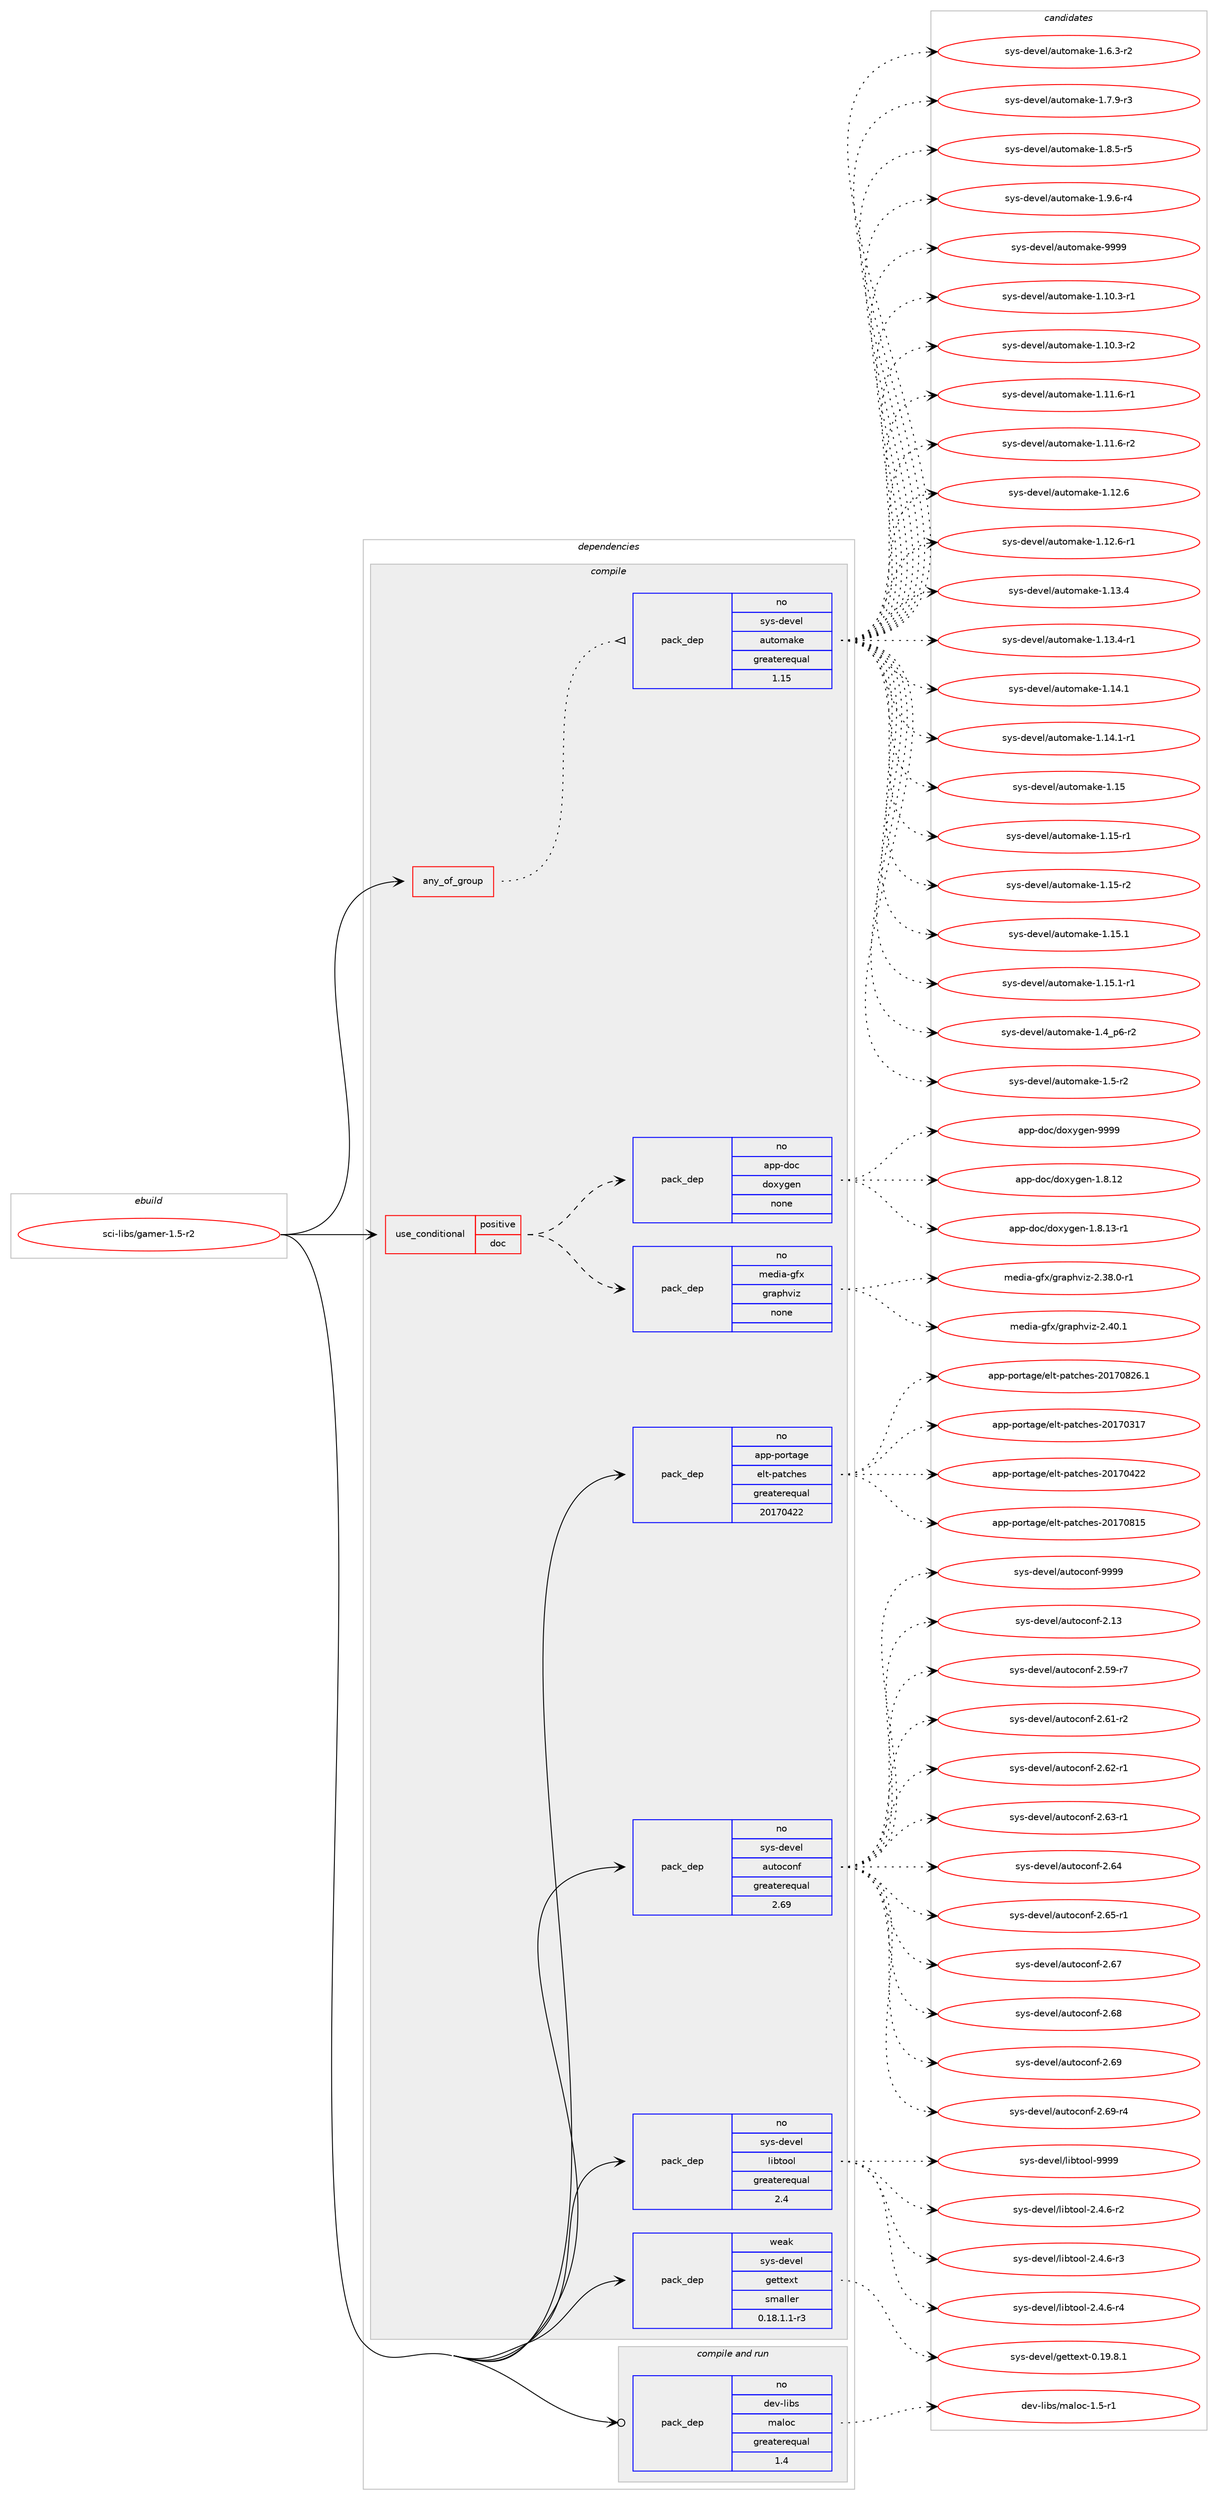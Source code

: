 digraph prolog {

# *************
# Graph options
# *************

newrank=true;
concentrate=true;
compound=true;
graph [rankdir=LR,fontname=Helvetica,fontsize=10,ranksep=1.5];#, ranksep=2.5, nodesep=0.2];
edge  [arrowhead=vee];
node  [fontname=Helvetica,fontsize=10];

# **********
# The ebuild
# **********

subgraph cluster_leftcol {
color=gray;
rank=same;
label=<<i>ebuild</i>>;
id [label="sci-libs/gamer-1.5-r2", color=red, width=4, href="../sci-libs/gamer-1.5-r2.svg"];
}

# ****************
# The dependencies
# ****************

subgraph cluster_midcol {
color=gray;
label=<<i>dependencies</i>>;
subgraph cluster_compile {
fillcolor="#eeeeee";
style=filled;
label=<<i>compile</i>>;
subgraph any7605 {
dependency451095 [label=<<TABLE BORDER="0" CELLBORDER="1" CELLSPACING="0" CELLPADDING="4"><TR><TD CELLPADDING="10">any_of_group</TD></TR></TABLE>>, shape=none, color=red];subgraph pack332840 {
dependency451096 [label=<<TABLE BORDER="0" CELLBORDER="1" CELLSPACING="0" CELLPADDING="4" WIDTH="220"><TR><TD ROWSPAN="6" CELLPADDING="30">pack_dep</TD></TR><TR><TD WIDTH="110">no</TD></TR><TR><TD>sys-devel</TD></TR><TR><TD>automake</TD></TR><TR><TD>greaterequal</TD></TR><TR><TD>1.15</TD></TR></TABLE>>, shape=none, color=blue];
}
dependency451095:e -> dependency451096:w [weight=20,style="dotted",arrowhead="oinv"];
}
id:e -> dependency451095:w [weight=20,style="solid",arrowhead="vee"];
subgraph cond110401 {
dependency451097 [label=<<TABLE BORDER="0" CELLBORDER="1" CELLSPACING="0" CELLPADDING="4"><TR><TD ROWSPAN="3" CELLPADDING="10">use_conditional</TD></TR><TR><TD>positive</TD></TR><TR><TD>doc</TD></TR></TABLE>>, shape=none, color=red];
subgraph pack332841 {
dependency451098 [label=<<TABLE BORDER="0" CELLBORDER="1" CELLSPACING="0" CELLPADDING="4" WIDTH="220"><TR><TD ROWSPAN="6" CELLPADDING="30">pack_dep</TD></TR><TR><TD WIDTH="110">no</TD></TR><TR><TD>media-gfx</TD></TR><TR><TD>graphviz</TD></TR><TR><TD>none</TD></TR><TR><TD></TD></TR></TABLE>>, shape=none, color=blue];
}
dependency451097:e -> dependency451098:w [weight=20,style="dashed",arrowhead="vee"];
subgraph pack332842 {
dependency451099 [label=<<TABLE BORDER="0" CELLBORDER="1" CELLSPACING="0" CELLPADDING="4" WIDTH="220"><TR><TD ROWSPAN="6" CELLPADDING="30">pack_dep</TD></TR><TR><TD WIDTH="110">no</TD></TR><TR><TD>app-doc</TD></TR><TR><TD>doxygen</TD></TR><TR><TD>none</TD></TR><TR><TD></TD></TR></TABLE>>, shape=none, color=blue];
}
dependency451097:e -> dependency451099:w [weight=20,style="dashed",arrowhead="vee"];
}
id:e -> dependency451097:w [weight=20,style="solid",arrowhead="vee"];
subgraph pack332843 {
dependency451100 [label=<<TABLE BORDER="0" CELLBORDER="1" CELLSPACING="0" CELLPADDING="4" WIDTH="220"><TR><TD ROWSPAN="6" CELLPADDING="30">pack_dep</TD></TR><TR><TD WIDTH="110">no</TD></TR><TR><TD>app-portage</TD></TR><TR><TD>elt-patches</TD></TR><TR><TD>greaterequal</TD></TR><TR><TD>20170422</TD></TR></TABLE>>, shape=none, color=blue];
}
id:e -> dependency451100:w [weight=20,style="solid",arrowhead="vee"];
subgraph pack332844 {
dependency451101 [label=<<TABLE BORDER="0" CELLBORDER="1" CELLSPACING="0" CELLPADDING="4" WIDTH="220"><TR><TD ROWSPAN="6" CELLPADDING="30">pack_dep</TD></TR><TR><TD WIDTH="110">no</TD></TR><TR><TD>sys-devel</TD></TR><TR><TD>autoconf</TD></TR><TR><TD>greaterequal</TD></TR><TR><TD>2.69</TD></TR></TABLE>>, shape=none, color=blue];
}
id:e -> dependency451101:w [weight=20,style="solid",arrowhead="vee"];
subgraph pack332845 {
dependency451102 [label=<<TABLE BORDER="0" CELLBORDER="1" CELLSPACING="0" CELLPADDING="4" WIDTH="220"><TR><TD ROWSPAN="6" CELLPADDING="30">pack_dep</TD></TR><TR><TD WIDTH="110">no</TD></TR><TR><TD>sys-devel</TD></TR><TR><TD>libtool</TD></TR><TR><TD>greaterequal</TD></TR><TR><TD>2.4</TD></TR></TABLE>>, shape=none, color=blue];
}
id:e -> dependency451102:w [weight=20,style="solid",arrowhead="vee"];
subgraph pack332846 {
dependency451103 [label=<<TABLE BORDER="0" CELLBORDER="1" CELLSPACING="0" CELLPADDING="4" WIDTH="220"><TR><TD ROWSPAN="6" CELLPADDING="30">pack_dep</TD></TR><TR><TD WIDTH="110">weak</TD></TR><TR><TD>sys-devel</TD></TR><TR><TD>gettext</TD></TR><TR><TD>smaller</TD></TR><TR><TD>0.18.1.1-r3</TD></TR></TABLE>>, shape=none, color=blue];
}
id:e -> dependency451103:w [weight=20,style="solid",arrowhead="vee"];
}
subgraph cluster_compileandrun {
fillcolor="#eeeeee";
style=filled;
label=<<i>compile and run</i>>;
subgraph pack332847 {
dependency451104 [label=<<TABLE BORDER="0" CELLBORDER="1" CELLSPACING="0" CELLPADDING="4" WIDTH="220"><TR><TD ROWSPAN="6" CELLPADDING="30">pack_dep</TD></TR><TR><TD WIDTH="110">no</TD></TR><TR><TD>dev-libs</TD></TR><TR><TD>maloc</TD></TR><TR><TD>greaterequal</TD></TR><TR><TD>1.4</TD></TR></TABLE>>, shape=none, color=blue];
}
id:e -> dependency451104:w [weight=20,style="solid",arrowhead="odotvee"];
}
subgraph cluster_run {
fillcolor="#eeeeee";
style=filled;
label=<<i>run</i>>;
}
}

# **************
# The candidates
# **************

subgraph cluster_choices {
rank=same;
color=gray;
label=<<i>candidates</i>>;

subgraph choice332840 {
color=black;
nodesep=1;
choice11512111545100101118101108479711711611110997107101454946494846514511449 [label="sys-devel/automake-1.10.3-r1", color=red, width=4,href="../sys-devel/automake-1.10.3-r1.svg"];
choice11512111545100101118101108479711711611110997107101454946494846514511450 [label="sys-devel/automake-1.10.3-r2", color=red, width=4,href="../sys-devel/automake-1.10.3-r2.svg"];
choice11512111545100101118101108479711711611110997107101454946494946544511449 [label="sys-devel/automake-1.11.6-r1", color=red, width=4,href="../sys-devel/automake-1.11.6-r1.svg"];
choice11512111545100101118101108479711711611110997107101454946494946544511450 [label="sys-devel/automake-1.11.6-r2", color=red, width=4,href="../sys-devel/automake-1.11.6-r2.svg"];
choice1151211154510010111810110847971171161111099710710145494649504654 [label="sys-devel/automake-1.12.6", color=red, width=4,href="../sys-devel/automake-1.12.6.svg"];
choice11512111545100101118101108479711711611110997107101454946495046544511449 [label="sys-devel/automake-1.12.6-r1", color=red, width=4,href="../sys-devel/automake-1.12.6-r1.svg"];
choice1151211154510010111810110847971171161111099710710145494649514652 [label="sys-devel/automake-1.13.4", color=red, width=4,href="../sys-devel/automake-1.13.4.svg"];
choice11512111545100101118101108479711711611110997107101454946495146524511449 [label="sys-devel/automake-1.13.4-r1", color=red, width=4,href="../sys-devel/automake-1.13.4-r1.svg"];
choice1151211154510010111810110847971171161111099710710145494649524649 [label="sys-devel/automake-1.14.1", color=red, width=4,href="../sys-devel/automake-1.14.1.svg"];
choice11512111545100101118101108479711711611110997107101454946495246494511449 [label="sys-devel/automake-1.14.1-r1", color=red, width=4,href="../sys-devel/automake-1.14.1-r1.svg"];
choice115121115451001011181011084797117116111109971071014549464953 [label="sys-devel/automake-1.15", color=red, width=4,href="../sys-devel/automake-1.15.svg"];
choice1151211154510010111810110847971171161111099710710145494649534511449 [label="sys-devel/automake-1.15-r1", color=red, width=4,href="../sys-devel/automake-1.15-r1.svg"];
choice1151211154510010111810110847971171161111099710710145494649534511450 [label="sys-devel/automake-1.15-r2", color=red, width=4,href="../sys-devel/automake-1.15-r2.svg"];
choice1151211154510010111810110847971171161111099710710145494649534649 [label="sys-devel/automake-1.15.1", color=red, width=4,href="../sys-devel/automake-1.15.1.svg"];
choice11512111545100101118101108479711711611110997107101454946495346494511449 [label="sys-devel/automake-1.15.1-r1", color=red, width=4,href="../sys-devel/automake-1.15.1-r1.svg"];
choice115121115451001011181011084797117116111109971071014549465295112544511450 [label="sys-devel/automake-1.4_p6-r2", color=red, width=4,href="../sys-devel/automake-1.4_p6-r2.svg"];
choice11512111545100101118101108479711711611110997107101454946534511450 [label="sys-devel/automake-1.5-r2", color=red, width=4,href="../sys-devel/automake-1.5-r2.svg"];
choice115121115451001011181011084797117116111109971071014549465446514511450 [label="sys-devel/automake-1.6.3-r2", color=red, width=4,href="../sys-devel/automake-1.6.3-r2.svg"];
choice115121115451001011181011084797117116111109971071014549465546574511451 [label="sys-devel/automake-1.7.9-r3", color=red, width=4,href="../sys-devel/automake-1.7.9-r3.svg"];
choice115121115451001011181011084797117116111109971071014549465646534511453 [label="sys-devel/automake-1.8.5-r5", color=red, width=4,href="../sys-devel/automake-1.8.5-r5.svg"];
choice115121115451001011181011084797117116111109971071014549465746544511452 [label="sys-devel/automake-1.9.6-r4", color=red, width=4,href="../sys-devel/automake-1.9.6-r4.svg"];
choice115121115451001011181011084797117116111109971071014557575757 [label="sys-devel/automake-9999", color=red, width=4,href="../sys-devel/automake-9999.svg"];
dependency451096:e -> choice11512111545100101118101108479711711611110997107101454946494846514511449:w [style=dotted,weight="100"];
dependency451096:e -> choice11512111545100101118101108479711711611110997107101454946494846514511450:w [style=dotted,weight="100"];
dependency451096:e -> choice11512111545100101118101108479711711611110997107101454946494946544511449:w [style=dotted,weight="100"];
dependency451096:e -> choice11512111545100101118101108479711711611110997107101454946494946544511450:w [style=dotted,weight="100"];
dependency451096:e -> choice1151211154510010111810110847971171161111099710710145494649504654:w [style=dotted,weight="100"];
dependency451096:e -> choice11512111545100101118101108479711711611110997107101454946495046544511449:w [style=dotted,weight="100"];
dependency451096:e -> choice1151211154510010111810110847971171161111099710710145494649514652:w [style=dotted,weight="100"];
dependency451096:e -> choice11512111545100101118101108479711711611110997107101454946495146524511449:w [style=dotted,weight="100"];
dependency451096:e -> choice1151211154510010111810110847971171161111099710710145494649524649:w [style=dotted,weight="100"];
dependency451096:e -> choice11512111545100101118101108479711711611110997107101454946495246494511449:w [style=dotted,weight="100"];
dependency451096:e -> choice115121115451001011181011084797117116111109971071014549464953:w [style=dotted,weight="100"];
dependency451096:e -> choice1151211154510010111810110847971171161111099710710145494649534511449:w [style=dotted,weight="100"];
dependency451096:e -> choice1151211154510010111810110847971171161111099710710145494649534511450:w [style=dotted,weight="100"];
dependency451096:e -> choice1151211154510010111810110847971171161111099710710145494649534649:w [style=dotted,weight="100"];
dependency451096:e -> choice11512111545100101118101108479711711611110997107101454946495346494511449:w [style=dotted,weight="100"];
dependency451096:e -> choice115121115451001011181011084797117116111109971071014549465295112544511450:w [style=dotted,weight="100"];
dependency451096:e -> choice11512111545100101118101108479711711611110997107101454946534511450:w [style=dotted,weight="100"];
dependency451096:e -> choice115121115451001011181011084797117116111109971071014549465446514511450:w [style=dotted,weight="100"];
dependency451096:e -> choice115121115451001011181011084797117116111109971071014549465546574511451:w [style=dotted,weight="100"];
dependency451096:e -> choice115121115451001011181011084797117116111109971071014549465646534511453:w [style=dotted,weight="100"];
dependency451096:e -> choice115121115451001011181011084797117116111109971071014549465746544511452:w [style=dotted,weight="100"];
dependency451096:e -> choice115121115451001011181011084797117116111109971071014557575757:w [style=dotted,weight="100"];
}
subgraph choice332841 {
color=black;
nodesep=1;
choice10910110010597451031021204710311497112104118105122455046515646484511449 [label="media-gfx/graphviz-2.38.0-r1", color=red, width=4,href="../media-gfx/graphviz-2.38.0-r1.svg"];
choice1091011001059745103102120471031149711210411810512245504652484649 [label="media-gfx/graphviz-2.40.1", color=red, width=4,href="../media-gfx/graphviz-2.40.1.svg"];
dependency451098:e -> choice10910110010597451031021204710311497112104118105122455046515646484511449:w [style=dotted,weight="100"];
dependency451098:e -> choice1091011001059745103102120471031149711210411810512245504652484649:w [style=dotted,weight="100"];
}
subgraph choice332842 {
color=black;
nodesep=1;
choice9711211245100111994710011112012110310111045494656464950 [label="app-doc/doxygen-1.8.12", color=red, width=4,href="../app-doc/doxygen-1.8.12.svg"];
choice97112112451001119947100111120121103101110454946564649514511449 [label="app-doc/doxygen-1.8.13-r1", color=red, width=4,href="../app-doc/doxygen-1.8.13-r1.svg"];
choice971121124510011199471001111201211031011104557575757 [label="app-doc/doxygen-9999", color=red, width=4,href="../app-doc/doxygen-9999.svg"];
dependency451099:e -> choice9711211245100111994710011112012110310111045494656464950:w [style=dotted,weight="100"];
dependency451099:e -> choice97112112451001119947100111120121103101110454946564649514511449:w [style=dotted,weight="100"];
dependency451099:e -> choice971121124510011199471001111201211031011104557575757:w [style=dotted,weight="100"];
}
subgraph choice332843 {
color=black;
nodesep=1;
choice97112112451121111141169710310147101108116451129711699104101115455048495548514955 [label="app-portage/elt-patches-20170317", color=red, width=4,href="../app-portage/elt-patches-20170317.svg"];
choice97112112451121111141169710310147101108116451129711699104101115455048495548525050 [label="app-portage/elt-patches-20170422", color=red, width=4,href="../app-portage/elt-patches-20170422.svg"];
choice97112112451121111141169710310147101108116451129711699104101115455048495548564953 [label="app-portage/elt-patches-20170815", color=red, width=4,href="../app-portage/elt-patches-20170815.svg"];
choice971121124511211111411697103101471011081164511297116991041011154550484955485650544649 [label="app-portage/elt-patches-20170826.1", color=red, width=4,href="../app-portage/elt-patches-20170826.1.svg"];
dependency451100:e -> choice97112112451121111141169710310147101108116451129711699104101115455048495548514955:w [style=dotted,weight="100"];
dependency451100:e -> choice97112112451121111141169710310147101108116451129711699104101115455048495548525050:w [style=dotted,weight="100"];
dependency451100:e -> choice97112112451121111141169710310147101108116451129711699104101115455048495548564953:w [style=dotted,weight="100"];
dependency451100:e -> choice971121124511211111411697103101471011081164511297116991041011154550484955485650544649:w [style=dotted,weight="100"];
}
subgraph choice332844 {
color=black;
nodesep=1;
choice115121115451001011181011084797117116111991111101024550464951 [label="sys-devel/autoconf-2.13", color=red, width=4,href="../sys-devel/autoconf-2.13.svg"];
choice1151211154510010111810110847971171161119911111010245504653574511455 [label="sys-devel/autoconf-2.59-r7", color=red, width=4,href="../sys-devel/autoconf-2.59-r7.svg"];
choice1151211154510010111810110847971171161119911111010245504654494511450 [label="sys-devel/autoconf-2.61-r2", color=red, width=4,href="../sys-devel/autoconf-2.61-r2.svg"];
choice1151211154510010111810110847971171161119911111010245504654504511449 [label="sys-devel/autoconf-2.62-r1", color=red, width=4,href="../sys-devel/autoconf-2.62-r1.svg"];
choice1151211154510010111810110847971171161119911111010245504654514511449 [label="sys-devel/autoconf-2.63-r1", color=red, width=4,href="../sys-devel/autoconf-2.63-r1.svg"];
choice115121115451001011181011084797117116111991111101024550465452 [label="sys-devel/autoconf-2.64", color=red, width=4,href="../sys-devel/autoconf-2.64.svg"];
choice1151211154510010111810110847971171161119911111010245504654534511449 [label="sys-devel/autoconf-2.65-r1", color=red, width=4,href="../sys-devel/autoconf-2.65-r1.svg"];
choice115121115451001011181011084797117116111991111101024550465455 [label="sys-devel/autoconf-2.67", color=red, width=4,href="../sys-devel/autoconf-2.67.svg"];
choice115121115451001011181011084797117116111991111101024550465456 [label="sys-devel/autoconf-2.68", color=red, width=4,href="../sys-devel/autoconf-2.68.svg"];
choice115121115451001011181011084797117116111991111101024550465457 [label="sys-devel/autoconf-2.69", color=red, width=4,href="../sys-devel/autoconf-2.69.svg"];
choice1151211154510010111810110847971171161119911111010245504654574511452 [label="sys-devel/autoconf-2.69-r4", color=red, width=4,href="../sys-devel/autoconf-2.69-r4.svg"];
choice115121115451001011181011084797117116111991111101024557575757 [label="sys-devel/autoconf-9999", color=red, width=4,href="../sys-devel/autoconf-9999.svg"];
dependency451101:e -> choice115121115451001011181011084797117116111991111101024550464951:w [style=dotted,weight="100"];
dependency451101:e -> choice1151211154510010111810110847971171161119911111010245504653574511455:w [style=dotted,weight="100"];
dependency451101:e -> choice1151211154510010111810110847971171161119911111010245504654494511450:w [style=dotted,weight="100"];
dependency451101:e -> choice1151211154510010111810110847971171161119911111010245504654504511449:w [style=dotted,weight="100"];
dependency451101:e -> choice1151211154510010111810110847971171161119911111010245504654514511449:w [style=dotted,weight="100"];
dependency451101:e -> choice115121115451001011181011084797117116111991111101024550465452:w [style=dotted,weight="100"];
dependency451101:e -> choice1151211154510010111810110847971171161119911111010245504654534511449:w [style=dotted,weight="100"];
dependency451101:e -> choice115121115451001011181011084797117116111991111101024550465455:w [style=dotted,weight="100"];
dependency451101:e -> choice115121115451001011181011084797117116111991111101024550465456:w [style=dotted,weight="100"];
dependency451101:e -> choice115121115451001011181011084797117116111991111101024550465457:w [style=dotted,weight="100"];
dependency451101:e -> choice1151211154510010111810110847971171161119911111010245504654574511452:w [style=dotted,weight="100"];
dependency451101:e -> choice115121115451001011181011084797117116111991111101024557575757:w [style=dotted,weight="100"];
}
subgraph choice332845 {
color=black;
nodesep=1;
choice1151211154510010111810110847108105981161111111084550465246544511450 [label="sys-devel/libtool-2.4.6-r2", color=red, width=4,href="../sys-devel/libtool-2.4.6-r2.svg"];
choice1151211154510010111810110847108105981161111111084550465246544511451 [label="sys-devel/libtool-2.4.6-r3", color=red, width=4,href="../sys-devel/libtool-2.4.6-r3.svg"];
choice1151211154510010111810110847108105981161111111084550465246544511452 [label="sys-devel/libtool-2.4.6-r4", color=red, width=4,href="../sys-devel/libtool-2.4.6-r4.svg"];
choice1151211154510010111810110847108105981161111111084557575757 [label="sys-devel/libtool-9999", color=red, width=4,href="../sys-devel/libtool-9999.svg"];
dependency451102:e -> choice1151211154510010111810110847108105981161111111084550465246544511450:w [style=dotted,weight="100"];
dependency451102:e -> choice1151211154510010111810110847108105981161111111084550465246544511451:w [style=dotted,weight="100"];
dependency451102:e -> choice1151211154510010111810110847108105981161111111084550465246544511452:w [style=dotted,weight="100"];
dependency451102:e -> choice1151211154510010111810110847108105981161111111084557575757:w [style=dotted,weight="100"];
}
subgraph choice332846 {
color=black;
nodesep=1;
choice1151211154510010111810110847103101116116101120116454846495746564649 [label="sys-devel/gettext-0.19.8.1", color=red, width=4,href="../sys-devel/gettext-0.19.8.1.svg"];
dependency451103:e -> choice1151211154510010111810110847103101116116101120116454846495746564649:w [style=dotted,weight="100"];
}
subgraph choice332847 {
color=black;
nodesep=1;
choice1001011184510810598115471099710811199454946534511449 [label="dev-libs/maloc-1.5-r1", color=red, width=4,href="../dev-libs/maloc-1.5-r1.svg"];
dependency451104:e -> choice1001011184510810598115471099710811199454946534511449:w [style=dotted,weight="100"];
}
}

}
